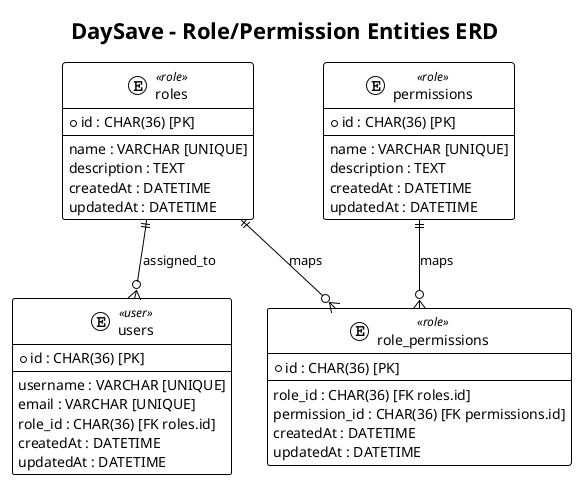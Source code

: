 @startuml DaySave_Role_Entities_ERD
!theme plain

skinparam entity {
  BackgroundColor<<user>> LightBlue
  BackgroundColor<<role>> Wheat
}

title DaySave - Role/Permission Entities ERD

entity users <<user>> {
  * id : CHAR(36) [PK]
  --
  username : VARCHAR [UNIQUE]
  email : VARCHAR [UNIQUE]
  role_id : CHAR(36) [FK roles.id]
  createdAt : DATETIME
  updatedAt : DATETIME
}

entity roles <<role>> {
  * id : CHAR(36) [PK]
  --
  name : VARCHAR [UNIQUE]
  description : TEXT
  createdAt : DATETIME
  updatedAt : DATETIME
}

entity permissions <<role>> {
  * id : CHAR(36) [PK]
  --
  name : VARCHAR [UNIQUE]
  description : TEXT
  createdAt : DATETIME
  updatedAt : DATETIME
}

entity role_permissions <<role>> {
  * id : CHAR(36) [PK]
  --
  role_id : CHAR(36) [FK roles.id]
  permission_id : CHAR(36) [FK permissions.id]
  createdAt : DATETIME
  updatedAt : DATETIME
}

' Relationships
roles ||--o{ users : assigned_to
roles ||--o{ role_permissions : maps
permissions ||--o{ role_permissions : maps

@enduml

